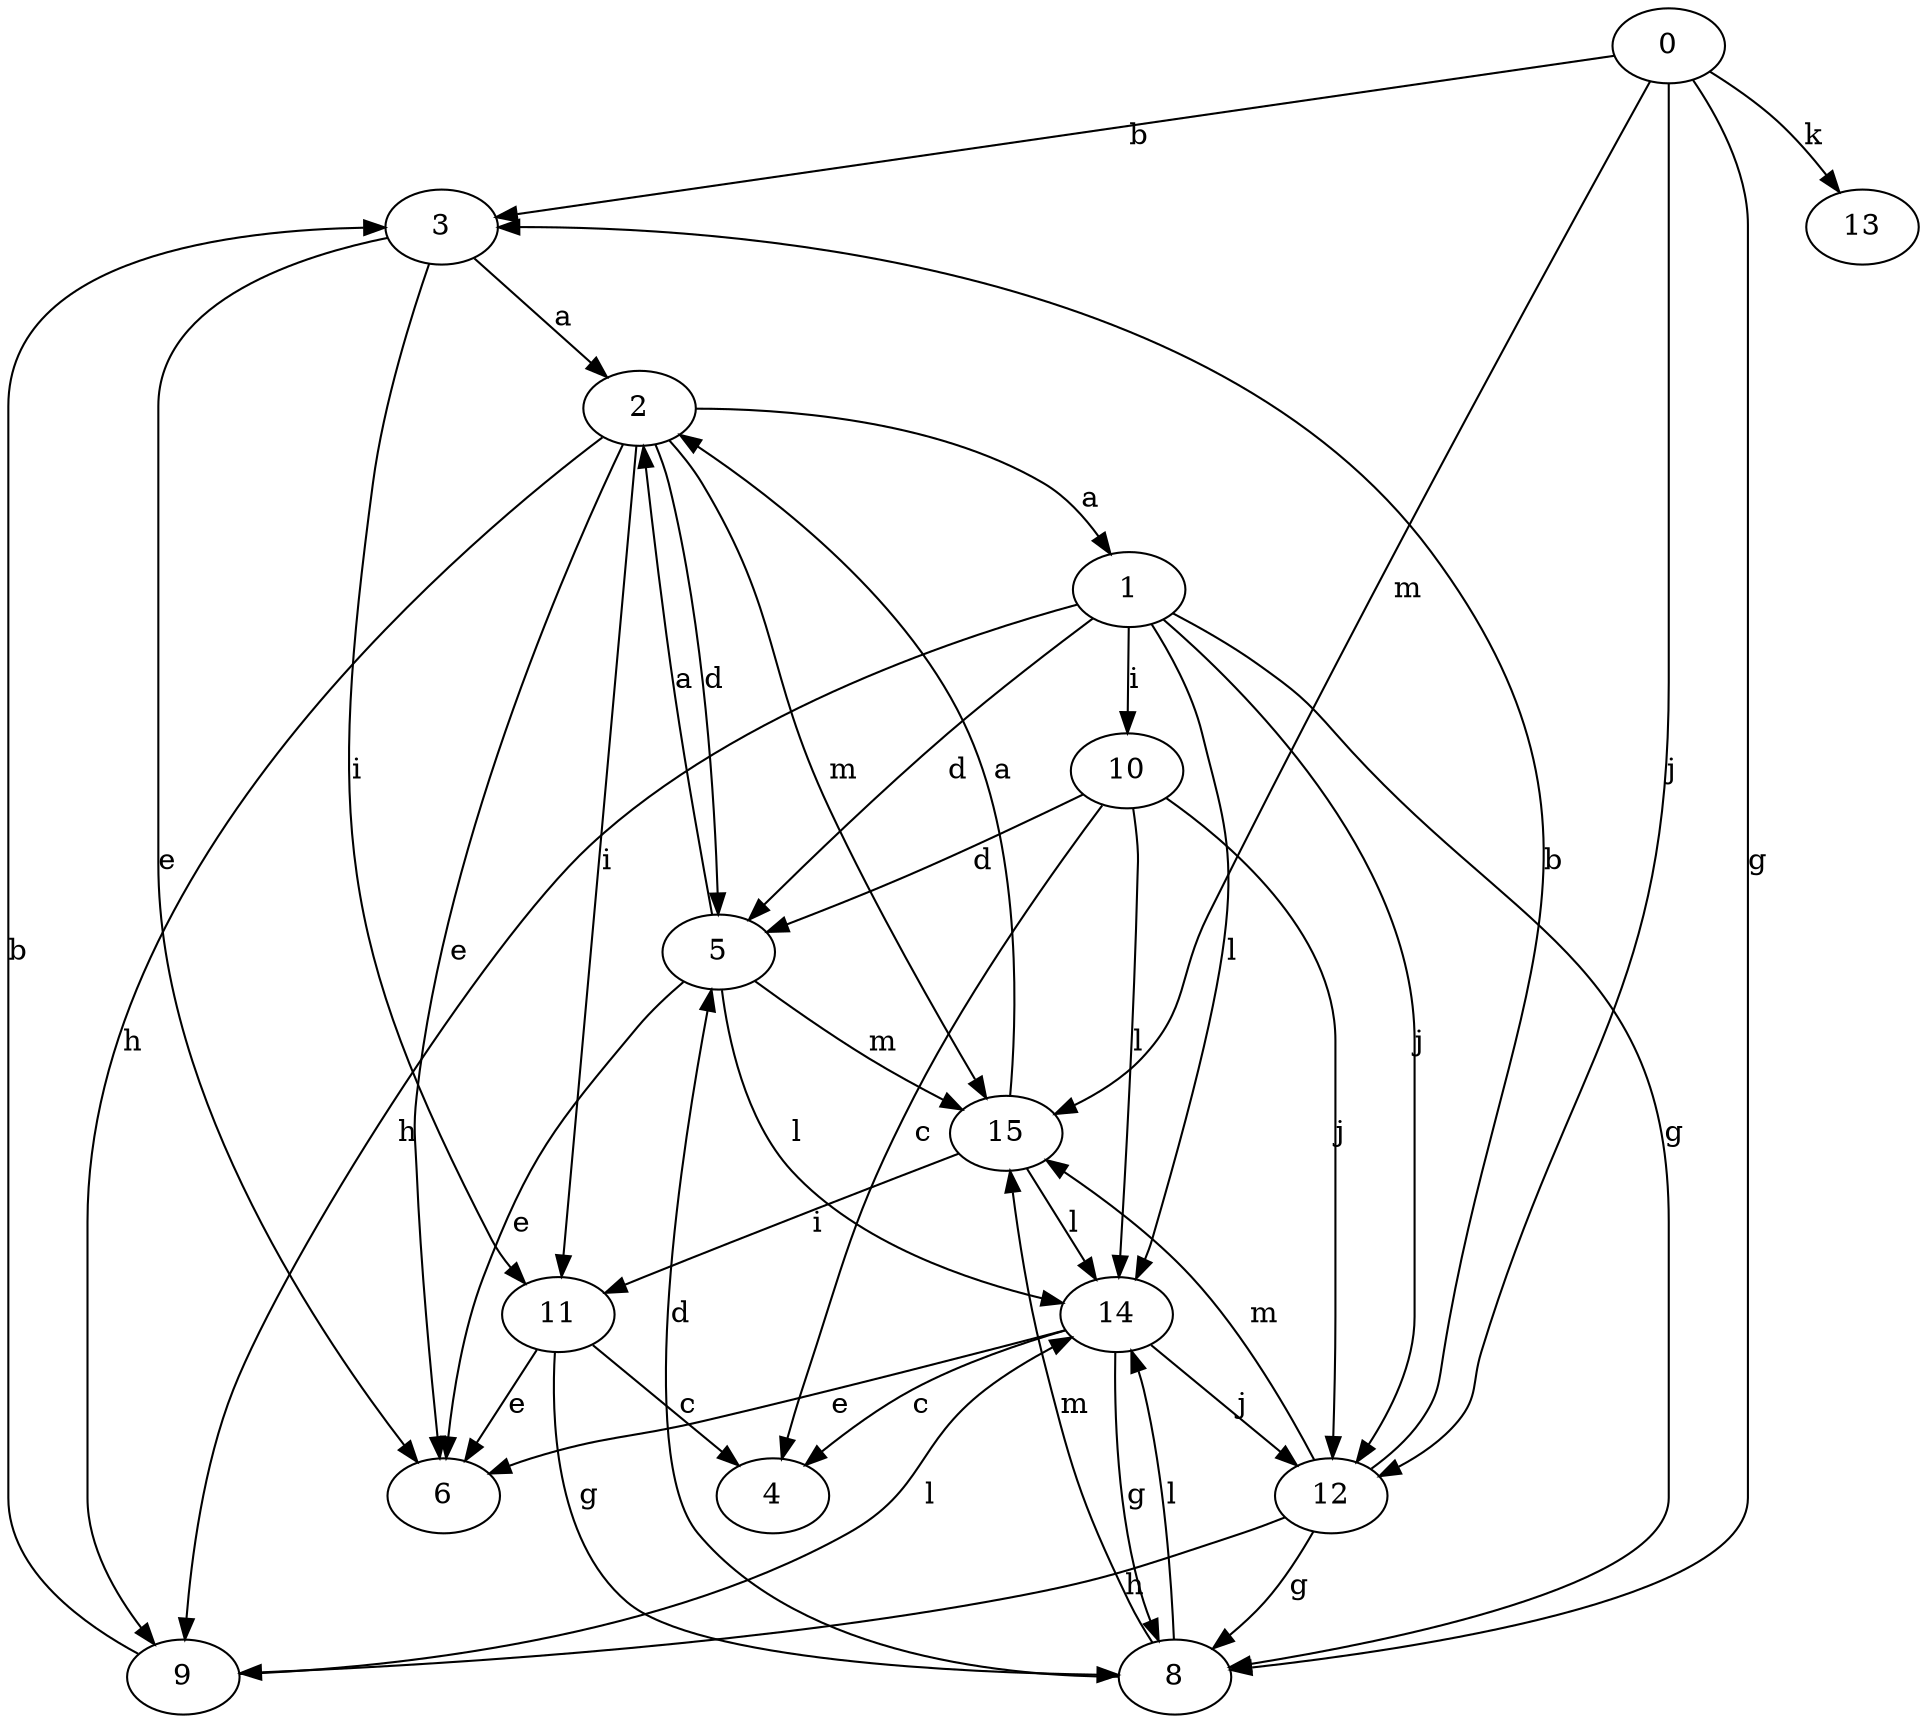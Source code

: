 strict digraph  {
0;
1;
2;
3;
4;
5;
6;
8;
9;
10;
11;
12;
13;
14;
15;
0 -> 3  [label=b];
0 -> 8  [label=g];
0 -> 12  [label=j];
0 -> 13  [label=k];
0 -> 15  [label=m];
1 -> 5  [label=d];
1 -> 8  [label=g];
1 -> 9  [label=h];
1 -> 10  [label=i];
1 -> 12  [label=j];
1 -> 14  [label=l];
2 -> 1  [label=a];
2 -> 5  [label=d];
2 -> 6  [label=e];
2 -> 9  [label=h];
2 -> 11  [label=i];
2 -> 15  [label=m];
3 -> 2  [label=a];
3 -> 6  [label=e];
3 -> 11  [label=i];
5 -> 2  [label=a];
5 -> 6  [label=e];
5 -> 14  [label=l];
5 -> 15  [label=m];
8 -> 5  [label=d];
8 -> 14  [label=l];
8 -> 15  [label=m];
9 -> 3  [label=b];
9 -> 14  [label=l];
10 -> 4  [label=c];
10 -> 5  [label=d];
10 -> 12  [label=j];
10 -> 14  [label=l];
11 -> 4  [label=c];
11 -> 6  [label=e];
11 -> 8  [label=g];
12 -> 3  [label=b];
12 -> 8  [label=g];
12 -> 9  [label=h];
12 -> 15  [label=m];
14 -> 4  [label=c];
14 -> 6  [label=e];
14 -> 8  [label=g];
14 -> 12  [label=j];
15 -> 2  [label=a];
15 -> 11  [label=i];
15 -> 14  [label=l];
}

